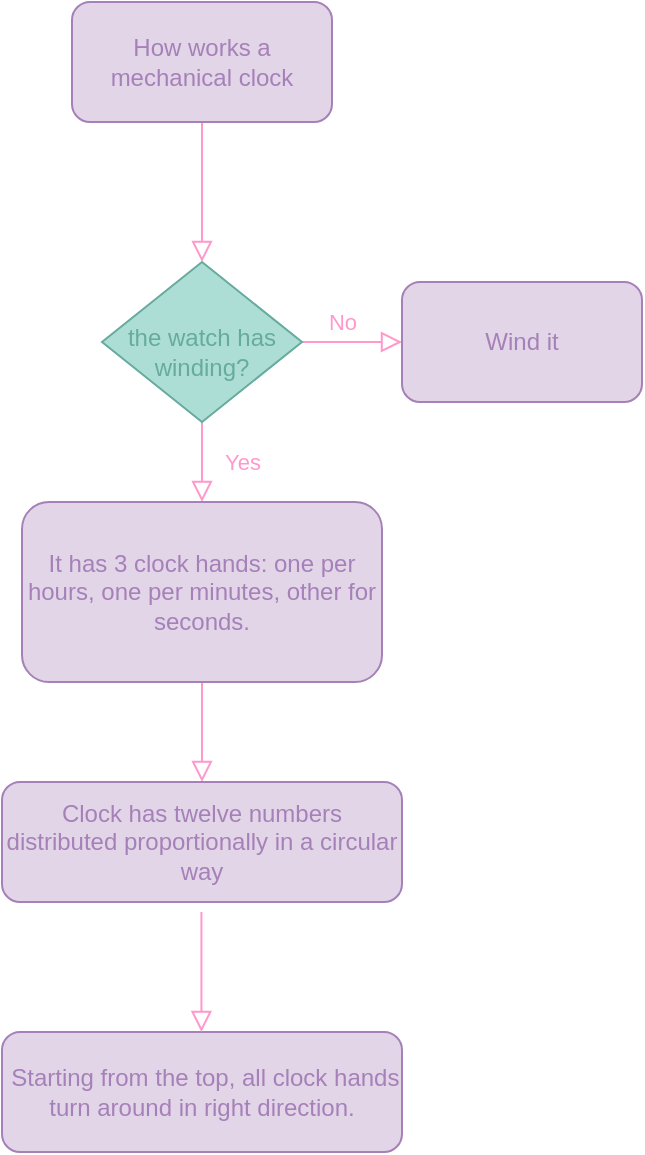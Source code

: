 <mxfile version="13.6.2" type="github">
  <diagram id="C5RBs43oDa-KdzZeNtuy" name="Page-1">
    <mxGraphModel dx="652" dy="430" grid="1" gridSize="10" guides="1" tooltips="1" connect="1" arrows="1" fold="1" page="1" pageScale="1" pageWidth="827" pageHeight="1169" math="0" shadow="0">
      <root>
        <mxCell id="WIyWlLk6GJQsqaUBKTNV-0" />
        <mxCell id="WIyWlLk6GJQsqaUBKTNV-1" parent="WIyWlLk6GJQsqaUBKTNV-0" />
        <mxCell id="WIyWlLk6GJQsqaUBKTNV-2" value="" style="html=1;jettySize=auto;orthogonalLoop=1;fontSize=11;endArrow=block;endFill=0;endSize=8;strokeWidth=1;shadow=0;labelBackgroundColor=none;edgeStyle=orthogonalEdgeStyle;fillColor=#d80073;strokeColor=#FF99CC;rounded=1;" parent="WIyWlLk6GJQsqaUBKTNV-1" source="WIyWlLk6GJQsqaUBKTNV-3" target="WIyWlLk6GJQsqaUBKTNV-6" edge="1">
          <mxGeometry relative="1" as="geometry">
            <Array as="points">
              <mxPoint x="220" y="130" />
              <mxPoint x="220" y="130" />
            </Array>
          </mxGeometry>
        </mxCell>
        <mxCell id="WIyWlLk6GJQsqaUBKTNV-3" value="&lt;font color=&quot;#a680b8&quot;&gt;How works a mechanical clock&lt;/font&gt;" style="rounded=1;whiteSpace=wrap;html=1;fontSize=12;glass=0;strokeWidth=1;shadow=0;fillColor=#e1d5e7;strokeColor=#A680B8;fontFamily=Helvetica;" parent="WIyWlLk6GJQsqaUBKTNV-1" vertex="1">
          <mxGeometry x="155" y="40" width="130" height="60" as="geometry" />
        </mxCell>
        <mxCell id="WIyWlLk6GJQsqaUBKTNV-4" value="Yes" style="html=1;jettySize=auto;orthogonalLoop=1;fontSize=11;endArrow=block;endFill=0;endSize=8;strokeWidth=1;shadow=0;labelBackgroundColor=none;edgeStyle=orthogonalEdgeStyle;fillColor=#d80073;strokeColor=#FF99CC;rounded=1;fontColor=#FF99CC;" parent="WIyWlLk6GJQsqaUBKTNV-1" source="WIyWlLk6GJQsqaUBKTNV-6" edge="1">
          <mxGeometry y="20" relative="1" as="geometry">
            <mxPoint as="offset" />
            <mxPoint x="220" y="290" as="targetPoint" />
          </mxGeometry>
        </mxCell>
        <mxCell id="WIyWlLk6GJQsqaUBKTNV-5" value="" style="edgeStyle=orthogonalEdgeStyle;html=1;jettySize=auto;orthogonalLoop=1;fontSize=11;endArrow=block;endFill=0;endSize=8;strokeWidth=1;shadow=0;labelBackgroundColor=none;fillColor=#d80073;strokeColor=#FF99CC;rounded=1;" parent="WIyWlLk6GJQsqaUBKTNV-1" source="WIyWlLk6GJQsqaUBKTNV-6" edge="1">
          <mxGeometry x="0.2" y="20" relative="1" as="geometry">
            <mxPoint as="offset" />
            <mxPoint x="320" y="210" as="targetPoint" />
          </mxGeometry>
        </mxCell>
        <mxCell id="WIyWlLk6GJQsqaUBKTNV-6" value="&lt;div&gt;&lt;font color=&quot;#67ab9f&quot;&gt;&lt;br&gt;&lt;/font&gt;&lt;/div&gt;&lt;div&gt;&lt;font color=&quot;#67ab9f&quot;&gt;the watch has winding?&lt;/font&gt;&lt;/div&gt;" style="rhombus;whiteSpace=wrap;html=1;shadow=0;fontFamily=Helvetica;fontSize=12;align=center;strokeWidth=1;spacing=6;spacingTop=-4;strokeColor=#67AB9F;fillColor=#ACDED5;" parent="WIyWlLk6GJQsqaUBKTNV-1" vertex="1">
          <mxGeometry x="170" y="170" width="100" height="80" as="geometry" />
        </mxCell>
        <mxCell id="WIyWlLk6GJQsqaUBKTNV-8" value="&lt;font color=&quot;#ff99cc&quot;&gt;No&lt;/font&gt;" style="html=1;jettySize=auto;orthogonalLoop=1;fontSize=11;endArrow=block;endFill=0;endSize=8;strokeWidth=1;shadow=0;labelBackgroundColor=none;edgeStyle=orthogonalEdgeStyle;fillColor=#d80073;strokeColor=#FF99CC;rounded=1;" parent="WIyWlLk6GJQsqaUBKTNV-1" edge="1">
          <mxGeometry x="-1" y="184" relative="1" as="geometry">
            <mxPoint x="-114" y="-170" as="offset" />
            <mxPoint x="220" y="370" as="sourcePoint" />
            <mxPoint x="220" y="430" as="targetPoint" />
          </mxGeometry>
        </mxCell>
        <mxCell id="BvLEymWVp1OHy5rKcRjy-2" value="&lt;span style=&quot;color: rgb(166 , 128 , 184)&quot;&gt;It has 3 clock hands: one per hours, one per minutes, other for seconds.&lt;/span&gt;" style="rounded=1;whiteSpace=wrap;html=1;fontSize=12;glass=0;strokeWidth=1;shadow=0;fillColor=#e1d5e7;strokeColor=#A680B8;fontFamily=Helvetica;" vertex="1" parent="WIyWlLk6GJQsqaUBKTNV-1">
          <mxGeometry x="130" y="290" width="180" height="90" as="geometry" />
        </mxCell>
        <mxCell id="BvLEymWVp1OHy5rKcRjy-7" value="&lt;font color=&quot;#a680b8&quot;&gt;Wind it&lt;/font&gt;" style="rounded=1;whiteSpace=wrap;html=1;fontSize=12;glass=0;strokeWidth=1;shadow=0;fillColor=#e1d5e7;strokeColor=#A680B8;fontFamily=Helvetica;" vertex="1" parent="WIyWlLk6GJQsqaUBKTNV-1">
          <mxGeometry x="320" y="180" width="120" height="60" as="geometry" />
        </mxCell>
        <mxCell id="BvLEymWVp1OHy5rKcRjy-8" value="&lt;font color=&quot;#a680b8&quot;&gt;&amp;nbsp;Starting from the top, all clock hands turn around in right direction.&lt;/font&gt;" style="rounded=1;whiteSpace=wrap;html=1;fontSize=12;glass=0;strokeWidth=1;shadow=0;fillColor=#e1d5e7;strokeColor=#A680B8;" vertex="1" parent="WIyWlLk6GJQsqaUBKTNV-1">
          <mxGeometry x="120" y="555" width="200" height="60" as="geometry" />
        </mxCell>
        <mxCell id="BvLEymWVp1OHy5rKcRjy-9" value="&lt;span style=&quot;color: rgb(166 , 128 , 184)&quot;&gt;Clock has twelve numbers distributed proportionally in a circular way&lt;/span&gt;" style="rounded=1;whiteSpace=wrap;html=1;fontColor=#FF99CC;fillColor=#E1D5E7;strokeColor=#A680B8;fontFamily=Helvetica;" vertex="1" parent="WIyWlLk6GJQsqaUBKTNV-1">
          <mxGeometry x="120" y="430" width="200" height="60" as="geometry" />
        </mxCell>
        <mxCell id="BvLEymWVp1OHy5rKcRjy-12" value="" style="html=1;jettySize=auto;orthogonalLoop=1;fontSize=11;endArrow=block;endFill=0;endSize=8;strokeWidth=1;shadow=0;labelBackgroundColor=none;edgeStyle=orthogonalEdgeStyle;fillColor=#d80073;strokeColor=#FF99CC;rounded=1;" edge="1" parent="WIyWlLk6GJQsqaUBKTNV-1">
          <mxGeometry x="-1" y="184" relative="1" as="geometry">
            <mxPoint x="-114" y="-170" as="offset" />
            <mxPoint x="219.71" y="495" as="sourcePoint" />
            <mxPoint x="219.71" y="555" as="targetPoint" />
          </mxGeometry>
        </mxCell>
      </root>
    </mxGraphModel>
  </diagram>
</mxfile>
